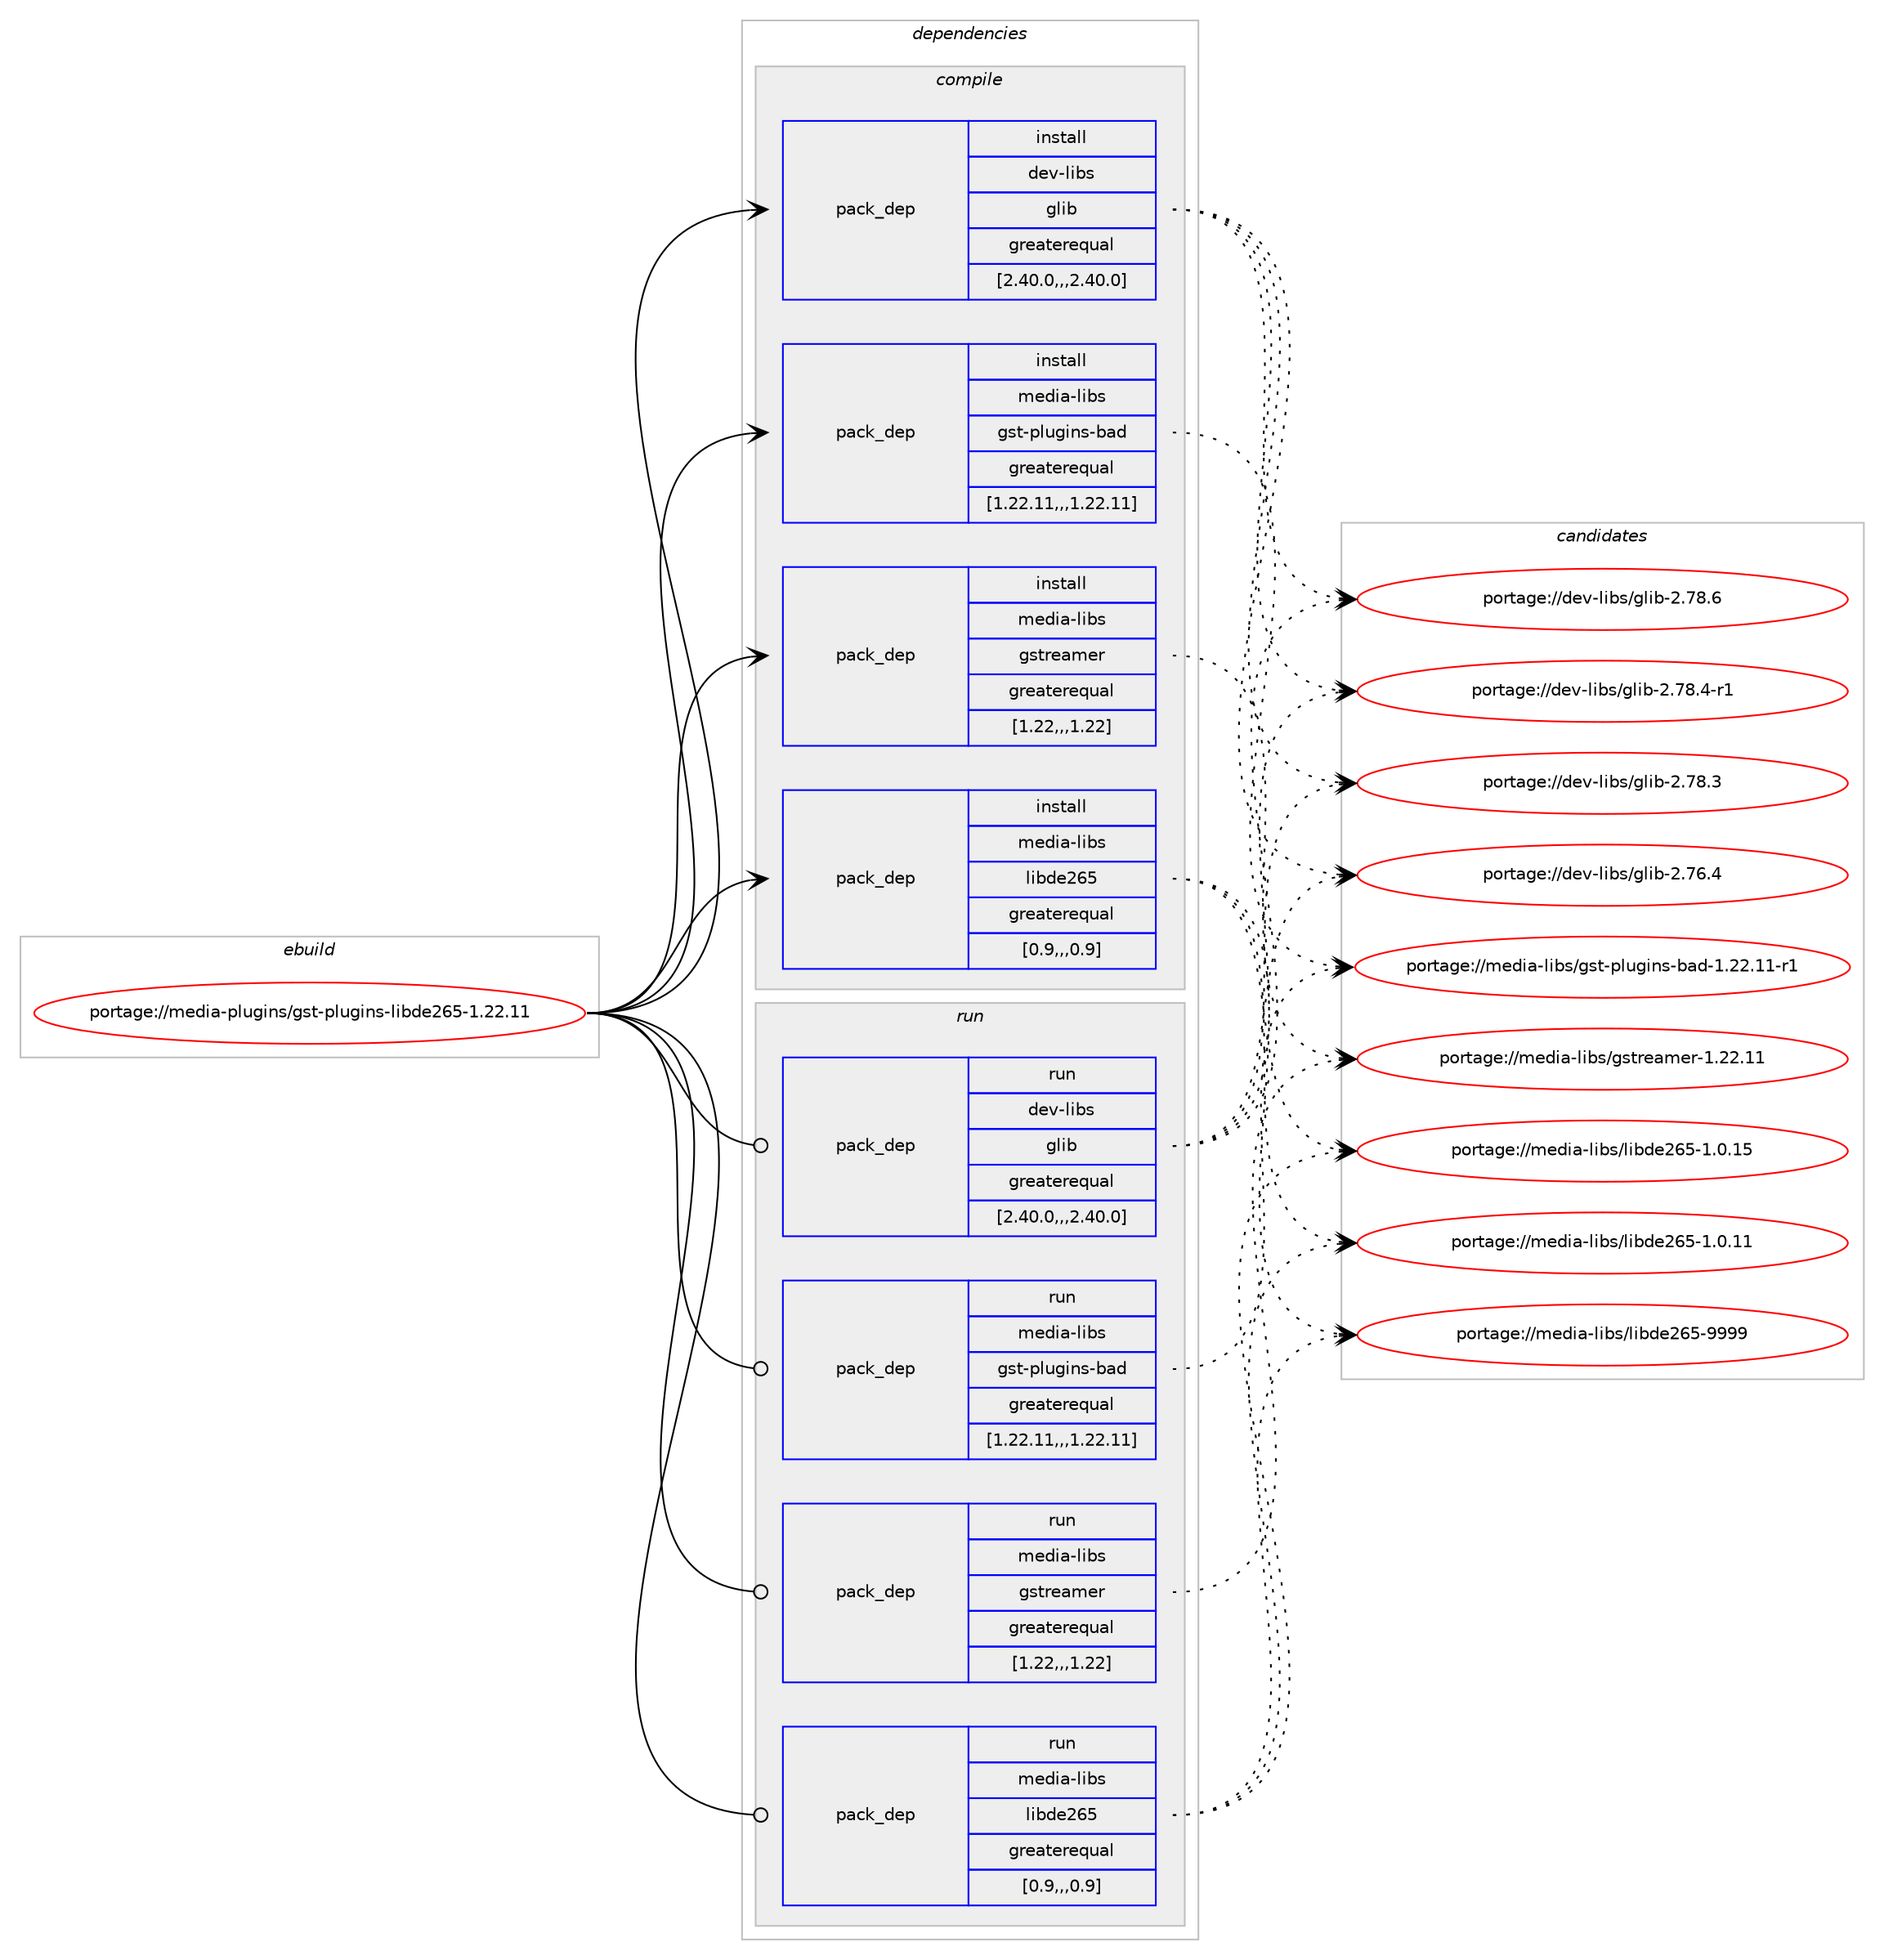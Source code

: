 digraph prolog {

# *************
# Graph options
# *************

newrank=true;
concentrate=true;
compound=true;
graph [rankdir=LR,fontname=Helvetica,fontsize=10,ranksep=1.5];#, ranksep=2.5, nodesep=0.2];
edge  [arrowhead=vee];
node  [fontname=Helvetica,fontsize=10];

# **********
# The ebuild
# **********

subgraph cluster_leftcol {
color=gray;
label=<<i>ebuild</i>>;
id [label="portage://media-plugins/gst-plugins-libde265-1.22.11", color=red, width=4, href="../media-plugins/gst-plugins-libde265-1.22.11.svg"];
}

# ****************
# The dependencies
# ****************

subgraph cluster_midcol {
color=gray;
label=<<i>dependencies</i>>;
subgraph cluster_compile {
fillcolor="#eeeeee";
style=filled;
label=<<i>compile</i>>;
subgraph pack227022 {
dependency307704 [label=<<TABLE BORDER="0" CELLBORDER="1" CELLSPACING="0" CELLPADDING="4" WIDTH="220"><TR><TD ROWSPAN="6" CELLPADDING="30">pack_dep</TD></TR><TR><TD WIDTH="110">install</TD></TR><TR><TD>dev-libs</TD></TR><TR><TD>glib</TD></TR><TR><TD>greaterequal</TD></TR><TR><TD>[2.40.0,,,2.40.0]</TD></TR></TABLE>>, shape=none, color=blue];
}
id:e -> dependency307704:w [weight=20,style="solid",arrowhead="vee"];
subgraph pack227023 {
dependency307705 [label=<<TABLE BORDER="0" CELLBORDER="1" CELLSPACING="0" CELLPADDING="4" WIDTH="220"><TR><TD ROWSPAN="6" CELLPADDING="30">pack_dep</TD></TR><TR><TD WIDTH="110">install</TD></TR><TR><TD>media-libs</TD></TR><TR><TD>gst-plugins-bad</TD></TR><TR><TD>greaterequal</TD></TR><TR><TD>[1.22.11,,,1.22.11]</TD></TR></TABLE>>, shape=none, color=blue];
}
id:e -> dependency307705:w [weight=20,style="solid",arrowhead="vee"];
subgraph pack227024 {
dependency307706 [label=<<TABLE BORDER="0" CELLBORDER="1" CELLSPACING="0" CELLPADDING="4" WIDTH="220"><TR><TD ROWSPAN="6" CELLPADDING="30">pack_dep</TD></TR><TR><TD WIDTH="110">install</TD></TR><TR><TD>media-libs</TD></TR><TR><TD>gstreamer</TD></TR><TR><TD>greaterequal</TD></TR><TR><TD>[1.22,,,1.22]</TD></TR></TABLE>>, shape=none, color=blue];
}
id:e -> dependency307706:w [weight=20,style="solid",arrowhead="vee"];
subgraph pack227025 {
dependency307707 [label=<<TABLE BORDER="0" CELLBORDER="1" CELLSPACING="0" CELLPADDING="4" WIDTH="220"><TR><TD ROWSPAN="6" CELLPADDING="30">pack_dep</TD></TR><TR><TD WIDTH="110">install</TD></TR><TR><TD>media-libs</TD></TR><TR><TD>libde265</TD></TR><TR><TD>greaterequal</TD></TR><TR><TD>[0.9,,,0.9]</TD></TR></TABLE>>, shape=none, color=blue];
}
id:e -> dependency307707:w [weight=20,style="solid",arrowhead="vee"];
}
subgraph cluster_compileandrun {
fillcolor="#eeeeee";
style=filled;
label=<<i>compile and run</i>>;
}
subgraph cluster_run {
fillcolor="#eeeeee";
style=filled;
label=<<i>run</i>>;
subgraph pack227026 {
dependency307708 [label=<<TABLE BORDER="0" CELLBORDER="1" CELLSPACING="0" CELLPADDING="4" WIDTH="220"><TR><TD ROWSPAN="6" CELLPADDING="30">pack_dep</TD></TR><TR><TD WIDTH="110">run</TD></TR><TR><TD>dev-libs</TD></TR><TR><TD>glib</TD></TR><TR><TD>greaterequal</TD></TR><TR><TD>[2.40.0,,,2.40.0]</TD></TR></TABLE>>, shape=none, color=blue];
}
id:e -> dependency307708:w [weight=20,style="solid",arrowhead="odot"];
subgraph pack227027 {
dependency307709 [label=<<TABLE BORDER="0" CELLBORDER="1" CELLSPACING="0" CELLPADDING="4" WIDTH="220"><TR><TD ROWSPAN="6" CELLPADDING="30">pack_dep</TD></TR><TR><TD WIDTH="110">run</TD></TR><TR><TD>media-libs</TD></TR><TR><TD>gst-plugins-bad</TD></TR><TR><TD>greaterequal</TD></TR><TR><TD>[1.22.11,,,1.22.11]</TD></TR></TABLE>>, shape=none, color=blue];
}
id:e -> dependency307709:w [weight=20,style="solid",arrowhead="odot"];
subgraph pack227028 {
dependency307710 [label=<<TABLE BORDER="0" CELLBORDER="1" CELLSPACING="0" CELLPADDING="4" WIDTH="220"><TR><TD ROWSPAN="6" CELLPADDING="30">pack_dep</TD></TR><TR><TD WIDTH="110">run</TD></TR><TR><TD>media-libs</TD></TR><TR><TD>gstreamer</TD></TR><TR><TD>greaterequal</TD></TR><TR><TD>[1.22,,,1.22]</TD></TR></TABLE>>, shape=none, color=blue];
}
id:e -> dependency307710:w [weight=20,style="solid",arrowhead="odot"];
subgraph pack227029 {
dependency307711 [label=<<TABLE BORDER="0" CELLBORDER="1" CELLSPACING="0" CELLPADDING="4" WIDTH="220"><TR><TD ROWSPAN="6" CELLPADDING="30">pack_dep</TD></TR><TR><TD WIDTH="110">run</TD></TR><TR><TD>media-libs</TD></TR><TR><TD>libde265</TD></TR><TR><TD>greaterequal</TD></TR><TR><TD>[0.9,,,0.9]</TD></TR></TABLE>>, shape=none, color=blue];
}
id:e -> dependency307711:w [weight=20,style="solid",arrowhead="odot"];
}
}

# **************
# The candidates
# **************

subgraph cluster_choices {
rank=same;
color=gray;
label=<<i>candidates</i>>;

subgraph choice227022 {
color=black;
nodesep=1;
choice1001011184510810598115471031081059845504655564654 [label="portage://dev-libs/glib-2.78.6", color=red, width=4,href="../dev-libs/glib-2.78.6.svg"];
choice10010111845108105981154710310810598455046555646524511449 [label="portage://dev-libs/glib-2.78.4-r1", color=red, width=4,href="../dev-libs/glib-2.78.4-r1.svg"];
choice1001011184510810598115471031081059845504655564651 [label="portage://dev-libs/glib-2.78.3", color=red, width=4,href="../dev-libs/glib-2.78.3.svg"];
choice1001011184510810598115471031081059845504655544652 [label="portage://dev-libs/glib-2.76.4", color=red, width=4,href="../dev-libs/glib-2.76.4.svg"];
dependency307704:e -> choice1001011184510810598115471031081059845504655564654:w [style=dotted,weight="100"];
dependency307704:e -> choice10010111845108105981154710310810598455046555646524511449:w [style=dotted,weight="100"];
dependency307704:e -> choice1001011184510810598115471031081059845504655564651:w [style=dotted,weight="100"];
dependency307704:e -> choice1001011184510810598115471031081059845504655544652:w [style=dotted,weight="100"];
}
subgraph choice227023 {
color=black;
nodesep=1;
choice109101100105974510810598115471031151164511210811710310511011545989710045494650504649494511449 [label="portage://media-libs/gst-plugins-bad-1.22.11-r1", color=red, width=4,href="../media-libs/gst-plugins-bad-1.22.11-r1.svg"];
dependency307705:e -> choice109101100105974510810598115471031151164511210811710310511011545989710045494650504649494511449:w [style=dotted,weight="100"];
}
subgraph choice227024 {
color=black;
nodesep=1;
choice10910110010597451081059811547103115116114101971091011144549465050464949 [label="portage://media-libs/gstreamer-1.22.11", color=red, width=4,href="../media-libs/gstreamer-1.22.11.svg"];
dependency307706:e -> choice10910110010597451081059811547103115116114101971091011144549465050464949:w [style=dotted,weight="100"];
}
subgraph choice227025 {
color=black;
nodesep=1;
choice10910110010597451081059811547108105981001015054534557575757 [label="portage://media-libs/libde265-9999", color=red, width=4,href="../media-libs/libde265-9999.svg"];
choice109101100105974510810598115471081059810010150545345494648464953 [label="portage://media-libs/libde265-1.0.15", color=red, width=4,href="../media-libs/libde265-1.0.15.svg"];
choice109101100105974510810598115471081059810010150545345494648464949 [label="portage://media-libs/libde265-1.0.11", color=red, width=4,href="../media-libs/libde265-1.0.11.svg"];
dependency307707:e -> choice10910110010597451081059811547108105981001015054534557575757:w [style=dotted,weight="100"];
dependency307707:e -> choice109101100105974510810598115471081059810010150545345494648464953:w [style=dotted,weight="100"];
dependency307707:e -> choice109101100105974510810598115471081059810010150545345494648464949:w [style=dotted,weight="100"];
}
subgraph choice227026 {
color=black;
nodesep=1;
choice1001011184510810598115471031081059845504655564654 [label="portage://dev-libs/glib-2.78.6", color=red, width=4,href="../dev-libs/glib-2.78.6.svg"];
choice10010111845108105981154710310810598455046555646524511449 [label="portage://dev-libs/glib-2.78.4-r1", color=red, width=4,href="../dev-libs/glib-2.78.4-r1.svg"];
choice1001011184510810598115471031081059845504655564651 [label="portage://dev-libs/glib-2.78.3", color=red, width=4,href="../dev-libs/glib-2.78.3.svg"];
choice1001011184510810598115471031081059845504655544652 [label="portage://dev-libs/glib-2.76.4", color=red, width=4,href="../dev-libs/glib-2.76.4.svg"];
dependency307708:e -> choice1001011184510810598115471031081059845504655564654:w [style=dotted,weight="100"];
dependency307708:e -> choice10010111845108105981154710310810598455046555646524511449:w [style=dotted,weight="100"];
dependency307708:e -> choice1001011184510810598115471031081059845504655564651:w [style=dotted,weight="100"];
dependency307708:e -> choice1001011184510810598115471031081059845504655544652:w [style=dotted,weight="100"];
}
subgraph choice227027 {
color=black;
nodesep=1;
choice109101100105974510810598115471031151164511210811710310511011545989710045494650504649494511449 [label="portage://media-libs/gst-plugins-bad-1.22.11-r1", color=red, width=4,href="../media-libs/gst-plugins-bad-1.22.11-r1.svg"];
dependency307709:e -> choice109101100105974510810598115471031151164511210811710310511011545989710045494650504649494511449:w [style=dotted,weight="100"];
}
subgraph choice227028 {
color=black;
nodesep=1;
choice10910110010597451081059811547103115116114101971091011144549465050464949 [label="portage://media-libs/gstreamer-1.22.11", color=red, width=4,href="../media-libs/gstreamer-1.22.11.svg"];
dependency307710:e -> choice10910110010597451081059811547103115116114101971091011144549465050464949:w [style=dotted,weight="100"];
}
subgraph choice227029 {
color=black;
nodesep=1;
choice10910110010597451081059811547108105981001015054534557575757 [label="portage://media-libs/libde265-9999", color=red, width=4,href="../media-libs/libde265-9999.svg"];
choice109101100105974510810598115471081059810010150545345494648464953 [label="portage://media-libs/libde265-1.0.15", color=red, width=4,href="../media-libs/libde265-1.0.15.svg"];
choice109101100105974510810598115471081059810010150545345494648464949 [label="portage://media-libs/libde265-1.0.11", color=red, width=4,href="../media-libs/libde265-1.0.11.svg"];
dependency307711:e -> choice10910110010597451081059811547108105981001015054534557575757:w [style=dotted,weight="100"];
dependency307711:e -> choice109101100105974510810598115471081059810010150545345494648464953:w [style=dotted,weight="100"];
dependency307711:e -> choice109101100105974510810598115471081059810010150545345494648464949:w [style=dotted,weight="100"];
}
}

}
